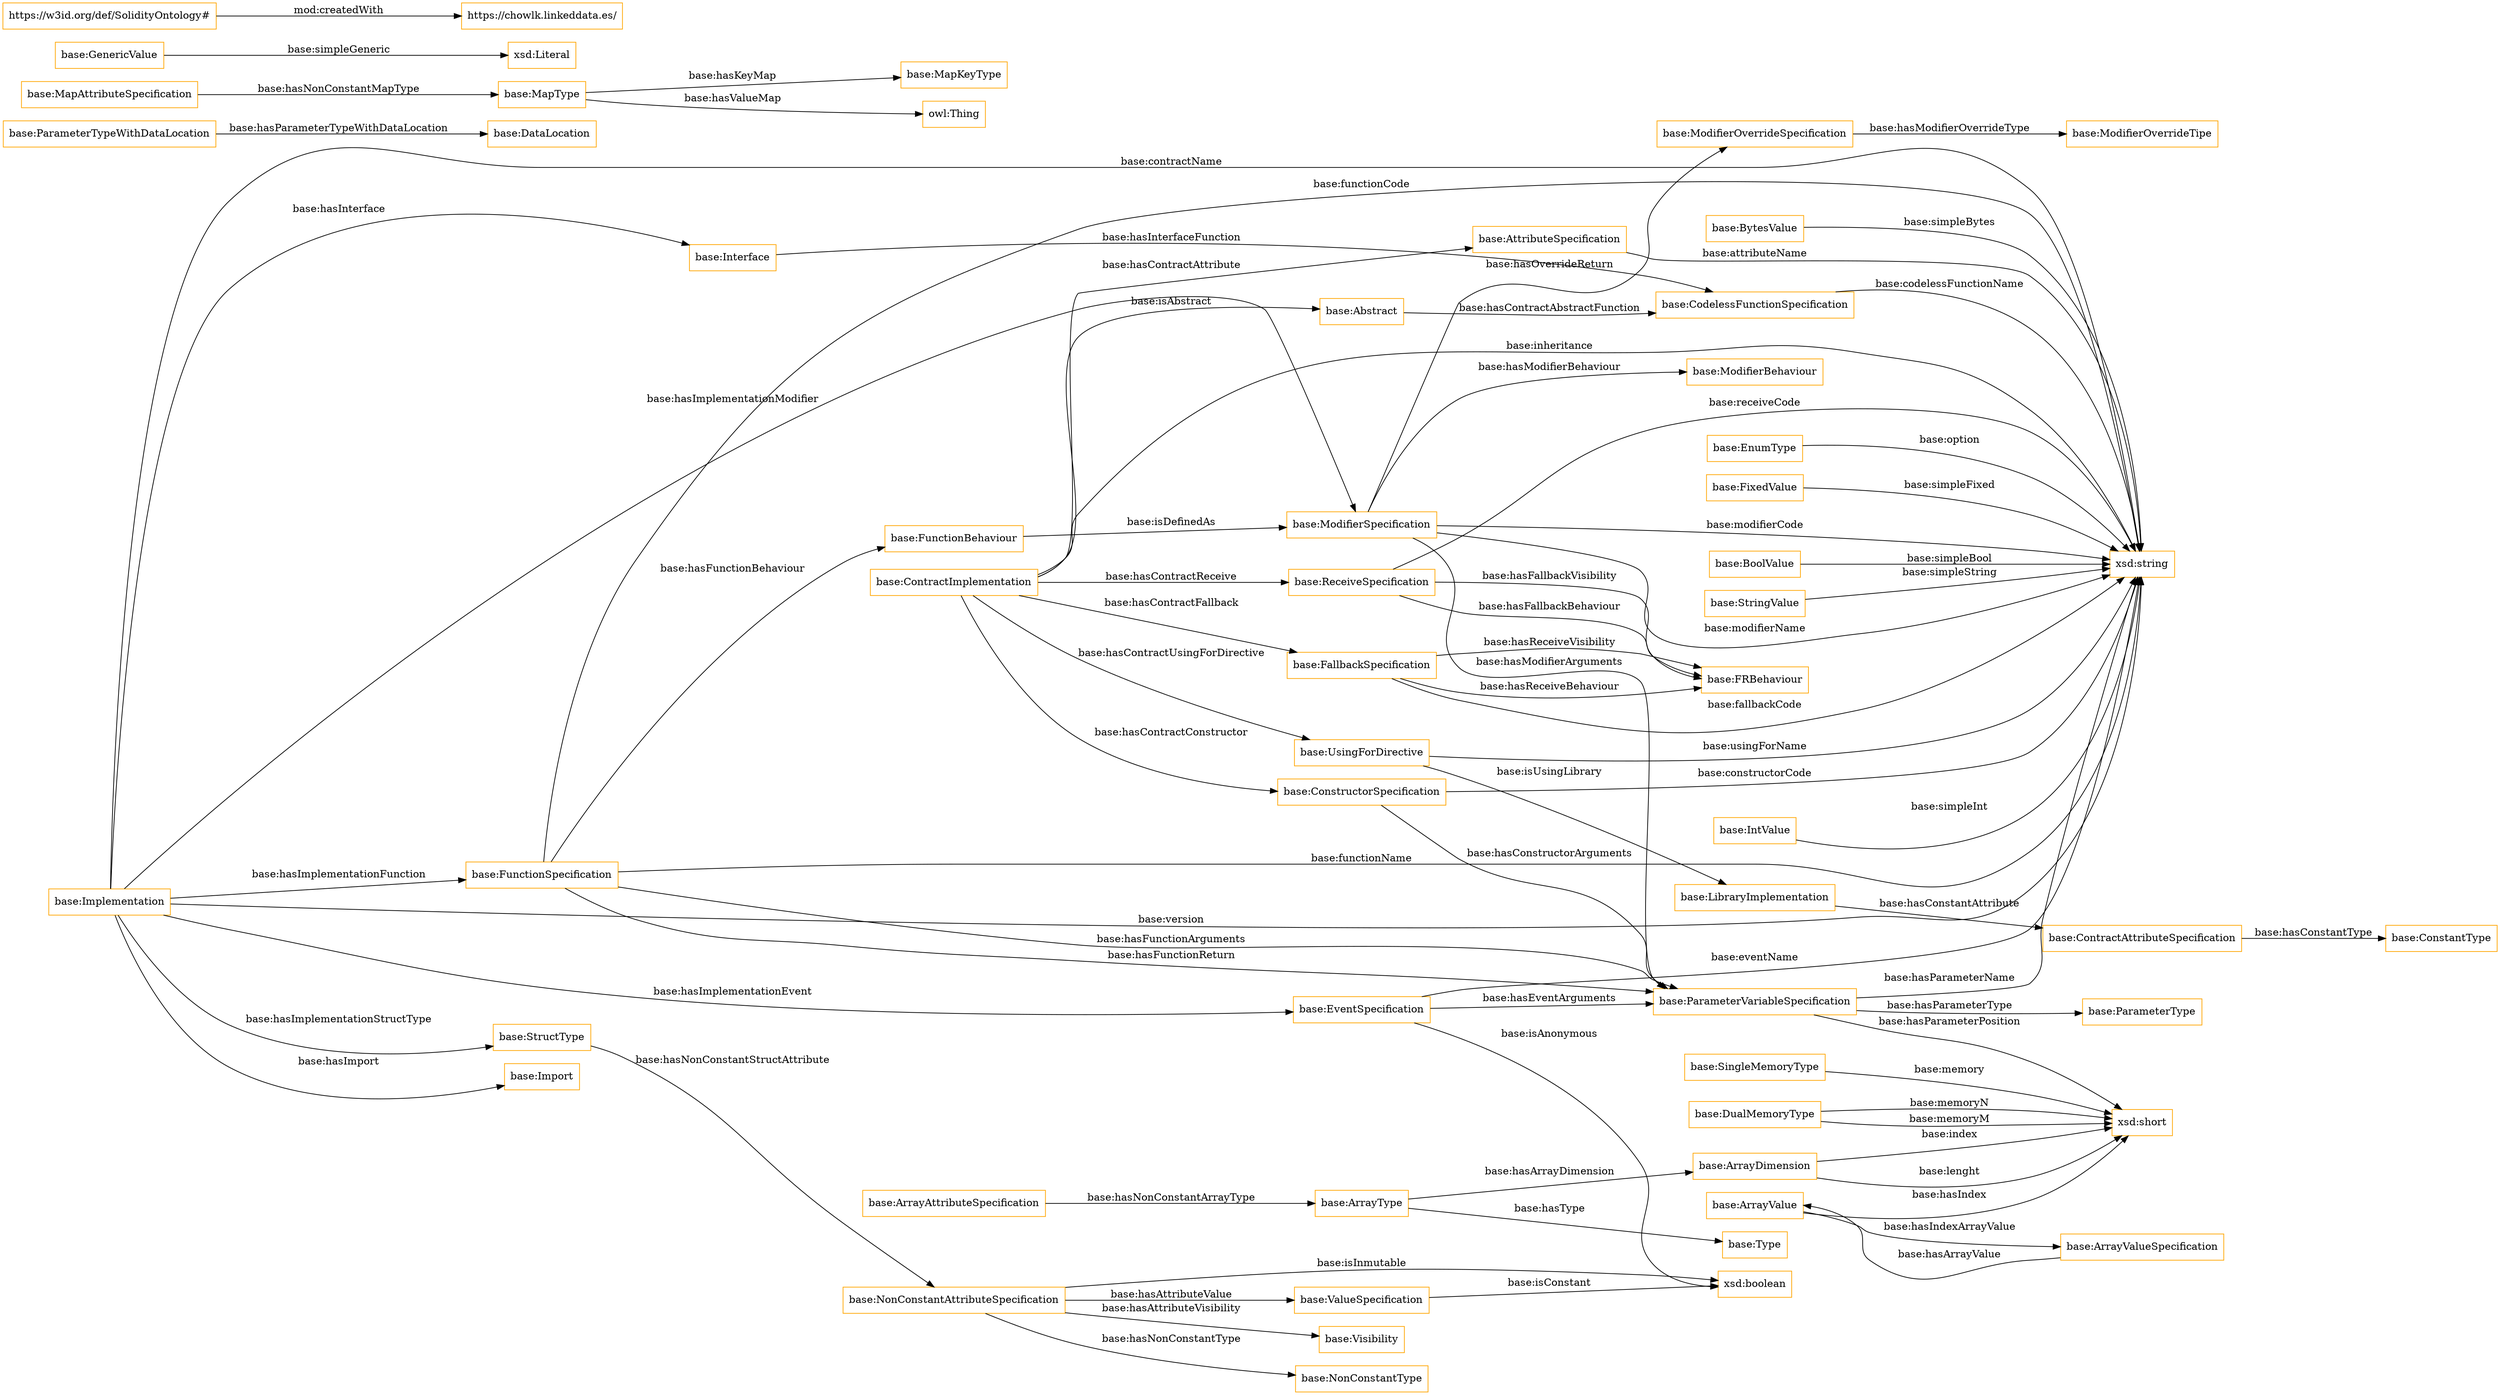 digraph ar2dtool_diagram { 
rankdir=LR;
size="1501"
node [shape = rectangle, color="orange"]; "base:BoolValue" "base:ParameterTypeWithDataLocation" "base:ArrayAttributeSpecification" "base:StringValue" "base:Interface" "base:MapType" "base:ModifierOverrideTipe" "base:FRBehaviour" "base:MapAttributeSpecification" "base:NonConstantAttributeSpecification" "base:ReceiveSpecification" "base:ConstructorSpecification" "base:ArrayValue" "base:ContractImplementation" "base:ContractAttributeSpecification" "base:ArrayDimension" "base:ArrayType" "base:Visibility" "base:ArrayValueSpecification" "base:Abstract" "base:FunctionSpecification" "base:ConstantType" "base:ModifierOverrideSpecification" "base:ParameterType" "base:IntValue" "base:DataLocation" "base:ModifierBehaviour" "base:Type" "base:ModifierSpecification" "base:DualMemoryType" "base:NonConstantType" "xsd:Literal" "base:GenericValue" "base:Implementation" "base:SingleMemoryType" "base:StructType" "base:MapKeyType" "base:ValueSpecification" "base:FunctionBehaviour" "base:BytesValue" "base:FallbackSpecification" "base:CodelessFunctionSpecification" "base:EventSpecification" "base:UsingForDirective" "base:ParameterVariableSpecification" "base:AttributeSpecification" "base:LibraryImplementation" "base:EnumType" "base:FixedValue" "base:Import" ; /*classes style*/
	"https://w3id.org/def/SolidityOntology#" -> "https://chowlk.linkeddata.es/" [ label = "mod:createdWith" ];
	"base:ContractImplementation" -> "base:UsingForDirective" [ label = "base:hasContractUsingForDirective" ];
	"base:ContractImplementation" -> "base:AttributeSpecification" [ label = "base:hasContractAttribute" ];
	"base:ConstructorSpecification" -> "base:ParameterVariableSpecification" [ label = "base:hasConstructorArguments" ];
	"base:ReceiveSpecification" -> "base:FRBehaviour" [ label = "base:hasFallbackVisibility" ];
	"base:ParameterTypeWithDataLocation" -> "base:DataLocation" [ label = "base:hasParameterTypeWithDataLocation" ];
	"base:ModifierSpecification" -> "xsd:string" [ label = "base:modifierCode" ];
	"base:Implementation" -> "base:EventSpecification" [ label = "base:hasImplementationEvent" ];
	"base:FunctionSpecification" -> "base:ParameterVariableSpecification" [ label = "base:hasFunctionArguments" ];
	"base:StructType" -> "base:NonConstantAttributeSpecification" [ label = "base:hasNonConstantStructAttribute" ];
	"base:ArrayAttributeSpecification" -> "base:ArrayType" [ label = "base:hasNonConstantArrayType" ];
	"base:Abstract" -> "base:CodelessFunctionSpecification" [ label = "base:hasContractAbstractFunction" ];
	"base:ReceiveSpecification" -> "xsd:string" [ label = "base:receiveCode" ];
	"base:ValueSpecification" -> "xsd:boolean" [ label = "base:isConstant" ];
	"base:EnumType" -> "xsd:string" [ label = "base:option" ];
	"base:MapType" -> "base:MapKeyType" [ label = "base:hasKeyMap" ];
	"base:FallbackSpecification" -> "base:FRBehaviour" [ label = "base:hasReceiveBehaviour" ];
	"base:FallbackSpecification" -> "base:FRBehaviour" [ label = "base:hasReceiveVisibility" ];
	"base:ModifierSpecification" -> "base:ModifierOverrideSpecification" [ label = "base:hasOverrideReturn" ];
	"base:SingleMemoryType" -> "xsd:short" [ label = "base:memory" ];
	"base:StringValue" -> "xsd:string" [ label = "base:simpleString" ];
	"base:ParameterVariableSpecification" -> "xsd:short" [ label = "base:hasParameterPosition" ];
	"base:EventSpecification" -> "base:ParameterVariableSpecification" [ label = "base:hasEventArguments" ];
	"base:FixedValue" -> "xsd:string" [ label = "base:simpleFixed" ];
	"base:ModifierSpecification" -> "base:ModifierBehaviour" [ label = "base:hasModifierBehaviour" ];
	"base:ArrayValueSpecification" -> "base:ArrayValue" [ label = "base:hasArrayValue" ];
	"base:Implementation" -> "xsd:string" [ label = "base:contractName" ];
	"base:UsingForDirective" -> "xsd:string" [ label = "base:usingForName" ];
	"base:LibraryImplementation" -> "base:ContractAttributeSpecification" [ label = "base:hasConstantAttribute" ];
	"base:MapAttributeSpecification" -> "base:MapType" [ label = "base:hasNonConstantMapType" ];
	"base:BoolValue" -> "xsd:string" [ label = "base:simpleBool" ];
	"base:ParameterVariableSpecification" -> "xsd:string" [ label = "base:hasParameterName" ];
	"base:ArrayValue" -> "xsd:short" [ label = "base:hasIndex" ];
	"base:GenericValue" -> "xsd:Literal" [ label = "base:simpleGeneric" ];
	"base:ContractImplementation" -> "base:Abstract" [ label = "base:isAbstract" ];
	"base:FallbackSpecification" -> "xsd:string" [ label = "base:fallbackCode" ];
	"base:ModifierSpecification" -> "base:ParameterVariableSpecification" [ label = "base:hasModifierArguments" ];
	"base:ContractImplementation" -> "base:FallbackSpecification" [ label = "base:hasContractFallback" ];
	"base:FunctionSpecification" -> "base:ParameterVariableSpecification" [ label = "base:hasFunctionReturn" ];
	"base:NonConstantAttributeSpecification" -> "xsd:boolean" [ label = "base:isInmutable" ];
	"base:ModifierOverrideSpecification" -> "base:ModifierOverrideTipe" [ label = "base:hasModifierOverrideType" ];
	"base:ArrayType" -> "base:ArrayDimension" [ label = "base:hasArrayDimension" ];
	"base:NonConstantAttributeSpecification" -> "base:NonConstantType" [ label = "base:hasNonConstantType" ];
	"base:EventSpecification" -> "xsd:boolean" [ label = "base:isAnonymous" ];
	"base:Interface" -> "base:CodelessFunctionSpecification" [ label = "base:hasInterfaceFunction" ];
	"base:Implementation" -> "base:Import" [ label = "base:hasImport" ];
	"base:DualMemoryType" -> "xsd:short" [ label = "base:memoryN" ];
	"base:DualMemoryType" -> "xsd:short" [ label = "base:memoryM" ];
	"base:ContractImplementation" -> "base:ReceiveSpecification" [ label = "base:hasContractReceive" ];
	"base:FunctionBehaviour" -> "base:ModifierSpecification" [ label = "base:isDefinedAs" ];
	"base:ConstructorSpecification" -> "xsd:string" [ label = "base:constructorCode" ];
	"base:ContractAttributeSpecification" -> "base:ConstantType" [ label = "base:hasConstantType" ];
	"base:ArrayDimension" -> "xsd:short" [ label = "base:lenght" ];
	"base:IntValue" -> "xsd:string" [ label = "base:simpleInt" ];
	"base:ContractImplementation" -> "xsd:string" [ label = "base:inheritance" ];
	"base:Implementation" -> "xsd:string" [ label = "base:version" ];
	"base:NonConstantAttributeSpecification" -> "base:ValueSpecification" [ label = "base:hasAttributeValue" ];
	"base:Implementation" -> "base:Interface" [ label = "base:hasInterface" ];
	"base:ModifierSpecification" -> "xsd:string" [ label = "base:modifierName" ];
	"base:Implementation" -> "base:StructType" [ label = "base:hasImplementationStructType" ];
	"base:FunctionSpecification" -> "xsd:string" [ label = "base:functionCode" ];
	"base:ParameterVariableSpecification" -> "base:ParameterType" [ label = "base:hasParameterType" ];
	"base:CodelessFunctionSpecification" -> "xsd:string" [ label = "base:codelessFunctionName" ];
	"base:ContractImplementation" -> "base:ConstructorSpecification" [ label = "base:hasContractConstructor" ];
	"base:FunctionSpecification" -> "base:FunctionBehaviour" [ label = "base:hasFunctionBehaviour" ];
	"base:ArrayDimension" -> "xsd:short" [ label = "base:index" ];
	"base:ArrayType" -> "base:Type" [ label = "base:hasType" ];
	"base:NonConstantAttributeSpecification" -> "base:Visibility" [ label = "base:hasAttributeVisibility" ];
	"base:Implementation" -> "base:FunctionSpecification" [ label = "base:hasImplementationFunction" ];
	"base:Implementation" -> "base:ModifierSpecification" [ label = "base:hasImplementationModifier" ];
	"base:ArrayValue" -> "base:ArrayValueSpecification" [ label = "base:hasIndexArrayValue" ];
	"base:AttributeSpecification" -> "xsd:string" [ label = "base:attributeName" ];
	"base:FunctionSpecification" -> "xsd:string" [ label = "base:functionName" ];
	"base:BytesValue" -> "xsd:string" [ label = "base:simpleBytes" ];
	"base:UsingForDirective" -> "base:LibraryImplementation" [ label = "base:isUsingLibrary" ];
	"base:ReceiveSpecification" -> "base:FRBehaviour" [ label = "base:hasFallbackBehaviour" ];
	"base:EventSpecification" -> "xsd:string" [ label = "base:eventName" ];
	"base:MapType" -> "owl:Thing" [ label = "base:hasValueMap" ];

}
